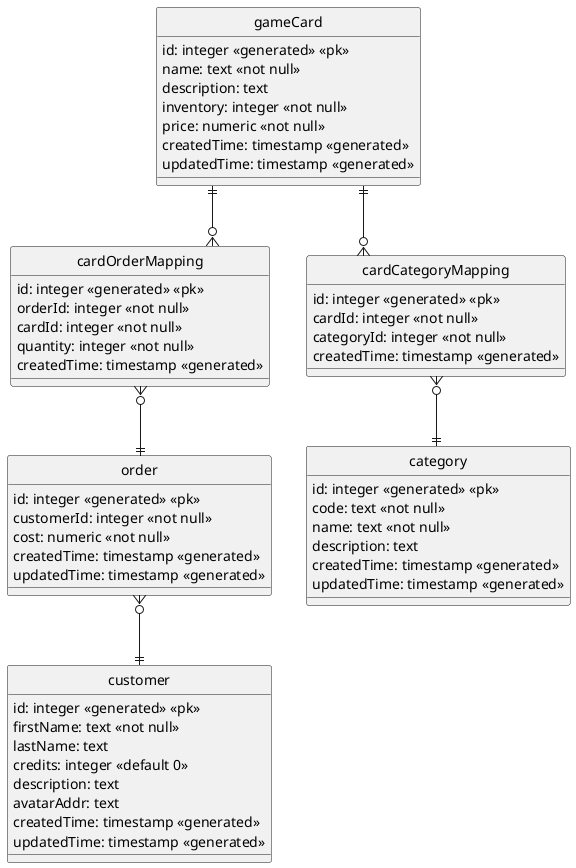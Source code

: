 @startuml game card rental entities
hide circle
skinparam linetype ortho
entity customer {
    id: integer <<generated>> <<pk>>
    firstName: text <<not null>>
    lastName: text
    credits: integer <<default 0>>
    description: text
    avatarAddr: text
    createdTime: timestamp <<generated>>
    updatedTime: timestamp <<generated>>
}

entity gameCard {
    id: integer <<generated>> <<pk>>
    name: text <<not null>>
    description: text
    inventory: integer <<not null>>
    price: numeric <<not null>>
    createdTime: timestamp <<generated>>
    updatedTime: timestamp <<generated>>
}

entity order {
    id: integer <<generated>> <<pk>>
    customerId: integer <<not null>>
    cost: numeric <<not null>>
    createdTime: timestamp <<generated>>
    updatedTime: timestamp <<generated>>
}

entity cardOrderMapping {
    id: integer <<generated>> <<pk>>
    orderId: integer <<not null>>
    cardId: integer <<not null>>
    quantity: integer <<not null>>
    createdTime: timestamp <<generated>>
}

entity cardCategoryMapping {
    id: integer <<generated>> <<pk>>
    cardId: integer <<not null>>
    categoryId: integer <<not null>>
    createdTime: timestamp <<generated>>
}

entity category {
    id: integer <<generated>> <<pk>>
    code: text <<not null>>
    name: text <<not null>>
    description: text
    createdTime: timestamp <<generated>>
    updatedTime: timestamp <<generated>>
}

order }o--|| customer
gameCard ||--o{ cardOrderMapping
cardOrderMapping }o--|| order
gameCard ||--o{ cardCategoryMapping
cardCategoryMapping }o--|| category


@enduml